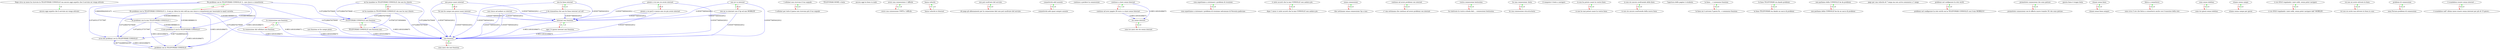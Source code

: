 digraph rawGraph {
"ancora oggi aspetto che il servizio mi venga attivato";"Dopo circa un mese ho ricevuto la TELEFONIAX CONSOLLE ma ancora oggi aspetto che il servizio mi venga attivato";"Ho problemi con la TELEFONIAX CONSOLLE 2.. non riesco a connettermi";"Ho problemi con la TELEFONIAX CONSOLLE 2.. il mio pc rileva la rete wifi ma non riesco a connettermi pur inserendo la wpa2 corretta";"I cellulari non ricevono il tuo segnale";"I cellulari per tutto il paese non ricevono più il tuo segnale";"non posso usare internet";"Se non ho campo non posso usare internet";"TELEFONIAX CONSOLLE non funziona";"TELEFONIAX CONSOLLE non funziona mai";"TELEFONIAX HOME e lenta";"ancora oggi la linea va male";"avere una connessione e' difficile";"avere una connessione UMTS e' difficile";"avrei dei problemi con la TELEFONIAX CONSOLLE";"bassa velocità";"bassa velocità in Internet";"non può usufruire del servizio";"chi paga gli abbonamenti per la connessione dati non può usufruire del servizio";"connettività adsl assente";"connettività adsl quasi sempre assente";"continuo a perdere la connessione";"continuo a stare senza Internet";"continuo ad aver pagato 20 euro e a stare senza Internet";"cosa aspettiamo a sistemare i problemi di ricezione";"cosa aspettiamo a sistemare i problemi di ricezione nelcomune di Noventa padovana";"vi siete accorti che la mia CONSOLLE non andava piu";"dopo 1 mese vi siete accorti che la mia CONSOLLE non andava piu";"senza connessione";"due settimane senza connessione 3g a casa";"continuo ad avere problemi con internet";"e' una settimana che continuo ad avere problemi con internet";"grazie a voi non cio avuto internet";"grazie a voi per2 e mezzo non cio piu avuto internet";"ho problemi con la mia TELEFONIAX CONSOLLE 1";"vostra connessione lentissima";"ho riattivato la vostra scheda dati.... connessione lentissima";"ho una connessione -lenta";"ho una connessione stra-stra-lenta";"il computer è lento a navigare";"il mio problema è con la TELEFONIAX CONSOLLE";"io non ho potuto usare la vostra linea";"io non ho mai potuto usare la vostra linea";"io non sto ancora usufruendo della linea";"io non sto ancora usufruendo della nuova linea";"l'apertura delle pagine è stralenta";"la linea ... e nemmeno funziona";"la linea mi è arrivata 5 giorni fà... e nemmeno funziona";"la connessione non funziona";"la connessione dal cellulare non funziona";"la linea TELEFONIAX sta dando problemi";"la linea TELEFONIAX sta dando un sacco di problemi";"mi ha mandato la TELEFONIAX CONSOLLE che non ho chiesto";"mi ha mandato la TELEFONIAX CONSOLLE che non ho mai chiesto";"non funziona se ho campo pieno";"non mi va internet";"non mi va internet con il 3g sul mio MOBILEE";"non parliamo della CONSOLLE ke da problemi";"non parliamo della CONSOLLE ke da un sacco di problemi";"non riesco ad andare su internet";"internet non funziona";"ogni 3 4 giorni internet non funziona";"pago per una velocità di 7 mega ma non arriva nemmeno a 1 mega";"problemi con la TELEFONIAX CONSOLLE";"problemi nel configurare la rete wii-fii";"problemi nel configurare la rete wii-fii con la TELEFONIAX CONSOLLE con il mio MOBILE-E";"promettete connessioni che sono pietose";"promettete connessioni con le offerte nuove tramite 3G che sono pietose";"questa linea è troppo lenta";"rimani senza linea";"rimani senza linea sempre";"fatica a connettersi";"sono circa 3 ore che fatica a connettersi anche con il massimo della rete";"non funziona";"sono mesi che non funziona";"sono senza telefono";"sono tre giorni senza telefono";"sto senza internet";"sono tre mesi che sto senza internet";"stiamo senza campo";"stiamo senza campo per giorni";"vi sto SOLO regalando i miei soldi, senza poter navigare";"vi sto SOLO regalando i miei soldi, senza poter navigare dall' MOBILEE";"voi non mi avete attivato la linea";"voi non mi avete mai attivato la linea in casa";"problemi di connessione";"zona Ferrara problemi di connessione";"non ho linea internet";"è da stamattina che non ho linea internet sul cell";"è scandaloso essere senza internet ...";"è scandaloso nell' ultimo mese essere senza internet per più di 15 giorni...";"Dopo circa un mese ho ricevuto la TELEFONIAX CONSOLLE ma ancora oggi aspetto che il servizio mi venga attivato" -> "ancora oggi aspetto che il servizio mi venga attivato" [label=1.0] [color=green]
"Ho problemi con la TELEFONIAX CONSOLLE 2.. il mio pc rileva la rete wifi ma non riesco a connettermi pur inserendo la wpa2 corretta" -> "Ho problemi con la TELEFONIAX CONSOLLE 2.. non riesco a connettermi" [label=1.0] [color=green]
"Ho problemi con la TELEFONIAX CONSOLLE 2.. non riesco a connettermi" -> "Ho problemi con la TELEFONIAX CONSOLLE 2.. il mio pc rileva la rete wifi ma non riesco a connettermi pur inserendo la wpa2 corretta" [label=1.0] [color=red]
"I cellulari per tutto il paese non ricevono più il tuo segnale" -> "I cellulari non ricevono il tuo segnale" [label=1.0] [color=green]
"I cellulari non ricevono il tuo segnale" -> "I cellulari per tutto il paese non ricevono più il tuo segnale" [label=1.0] [color=red]
"Se non ho campo non posso usare internet" -> "non posso usare internet" [label=1.0] [color=green]
"non posso usare internet" -> "Se non ho campo non posso usare internet" [label=1.0] [color=red]
"TELEFONIAX CONSOLLE non funziona mai" -> "TELEFONIAX CONSOLLE non funziona" [label=1.0] [color=green]
"TELEFONIAX CONSOLLE non funziona" -> "TELEFONIAX CONSOLLE non funziona mai" [label=1.0] [color=red]
"Ho problemi con la TELEFONIAX CONSOLLE 2.. non riesco a connettermi" -> "TELEFONIAX CONSOLLE non funziona" [label=0.972286476370649] [color=blue]
"avere una connessione UMTS e' difficile" -> "avere una connessione e' difficile" [label=1.0] [color=green]
"avere una connessione e' difficile" -> "avere una connessione UMTS e' difficile" [label=1.0] [color=red]
"Ho problemi con la TELEFONIAX CONSOLLE 2.. non riesco a connettermi" -> "avrei dei problemi con la TELEFONIAX CONSOLLE" [label=0.9724551377577997] [color=blue]
"bassa velocità in Internet" -> "bassa velocità" [label=1.0] [color=green]
"bassa velocità" -> "bassa velocità in Internet" [label=1.0] [color=red]
"chi paga gli abbonamenti per la connessione dati non può usufruire del servizio" -> "non può usufruire del servizio" [label=1.0] [color=green]
"non può usufruire del servizio" -> "chi paga gli abbonamenti per la connessione dati non può usufruire del servizio" [label=1.0] [color=red]
"connettività adsl quasi sempre assente" -> "connettività adsl assente" [label=1.0] [color=green]
"connettività adsl assente" -> "connettività adsl quasi sempre assente" [label=1.0] [color=red]
"continuo ad aver pagato 20 euro e a stare senza Internet" -> "continuo a stare senza Internet" [label=1.0] [color=green]
"continuo a stare senza Internet" -> "continuo ad aver pagato 20 euro e a stare senza Internet" [label=1.0] [color=red]
"cosa aspettiamo a sistemare i problemi di ricezione nelcomune di Noventa padovana" -> "cosa aspettiamo a sistemare i problemi di ricezione" [label=1.0] [color=green]
"cosa aspettiamo a sistemare i problemi di ricezione" -> "cosa aspettiamo a sistemare i problemi di ricezione nelcomune di Noventa padovana" [label=1.0] [color=red]
"dopo 1 mese vi siete accorti che la mia CONSOLLE non andava piu" -> "vi siete accorti che la mia CONSOLLE non andava piu" [label=1.0] [color=green]
"vi siete accorti che la mia CONSOLLE non andava piu" -> "dopo 1 mese vi siete accorti che la mia CONSOLLE non andava piu" [label=1.0] [color=red]
"due settimane senza connessione 3g a casa" -> "senza connessione" [label=1.0] [color=green]
"senza connessione" -> "due settimane senza connessione 3g a casa" [label=1.0] [color=red]
"e' una settimana che continuo ad avere problemi con internet" -> "continuo ad avere problemi con internet" [label=1.0] [color=green]
"continuo ad avere problemi con internet" -> "e' una settimana che continuo ad avere problemi con internet" [label=1.0] [color=red]
"grazie a voi per2 e mezzo non cio piu avuto internet" -> "grazie a voi non cio avuto internet" [label=1.0] [color=green]
"grazie a voi non cio avuto internet" -> "grazie a voi per2 e mezzo non cio piu avuto internet" [label=1.0] [color=red]
"ho problemi con la mia TELEFONIAX CONSOLLE 1" -> "avrei dei problemi con la TELEFONIAX CONSOLLE" [label=0.9724551377577997] [color=blue]
"Ho problemi con la TELEFONIAX CONSOLLE 2.. non riesco a connettermi" -> "ho problemi con la mia TELEFONIAX CONSOLLE 1" [label=0.9682099420201471] [color=blue]
"ho riattivato la vostra scheda dati.... connessione lentissima" -> "vostra connessione lentissima" [label=1.0] [color=green]
"vostra connessione lentissima" -> "ho riattivato la vostra scheda dati.... connessione lentissima" [label=1.0] [color=red]
"ho una connessione stra-stra-lenta" -> "ho una connessione -lenta" [label=1.0] [color=green]
"ho una connessione -lenta" -> "ho una connessione stra-stra-lenta" [label=1.0] [color=red]
"il mio problema è con la TELEFONIAX CONSOLLE" -> "avrei dei problemi con la TELEFONIAX CONSOLLE" [label=0.9677242889544105] [color=blue]
"ho problemi con la mia TELEFONIAX CONSOLLE 1" -> "il mio problema è con la TELEFONIAX CONSOLLE" [label=0.955881989880131] [color=blue]
"io non ho mai potuto usare la vostra linea" -> "io non ho potuto usare la vostra linea" [label=1.0] [color=green]
"io non ho potuto usare la vostra linea" -> "io non ho mai potuto usare la vostra linea" [label=1.0] [color=red]
"io non sto ancora usufruendo della nuova linea" -> "io non sto ancora usufruendo della linea" [label=1.0] [color=green]
"io non sto ancora usufruendo della linea" -> "io non sto ancora usufruendo della nuova linea" [label=1.0] [color=red]
"la linea mi è arrivata 5 giorni fà... e nemmeno funziona" -> "la linea ... e nemmeno funziona" [label=1.0] [color=green]
"la linea ... e nemmeno funziona" -> "la linea mi è arrivata 5 giorni fà... e nemmeno funziona" [label=1.0] [color=red]
"la connessione dal cellulare non funziona" -> "la connessione non funziona" [label=1.0] [color=green]
"la connessione non funziona" -> "la connessione dal cellulare non funziona" [label=1.0] [color=red]
"la linea TELEFONIAX sta dando un sacco di problemi" -> "la linea TELEFONIAX sta dando problemi" [label=1.0] [color=green]
"la linea TELEFONIAX sta dando problemi" -> "la linea TELEFONIAX sta dando un sacco di problemi" [label=1.0] [color=red]
"mi ha mandato la TELEFONIAX CONSOLLE che non ho mai chiesto" -> "mi ha mandato la TELEFONIAX CONSOLLE che non ho chiesto" [label=1.0] [color=green]
"mi ha mandato la TELEFONIAX CONSOLLE che non ho chiesto" -> "mi ha mandato la TELEFONIAX CONSOLLE che non ho mai chiesto" [label=1.0] [color=red]
"mi ha mandato la TELEFONIAX CONSOLLE che non ho chiesto" -> "TELEFONIAX CONSOLLE non funziona" [label=0.972286476370649] [color=blue]
"mi ha mandato la TELEFONIAX CONSOLLE che non ho mai chiesto" -> "TELEFONIAX CONSOLLE non funziona mai" [label=0.9790725739500604] [color=blue]
"non mi va internet con il 3g sul mio MOBILEE" -> "non mi va internet" [label=1.0] [color=green]
"non mi va internet" -> "non mi va internet con il 3g sul mio MOBILEE" [label=1.0] [color=red]
"non parliamo della CONSOLLE ke da un sacco di problemi" -> "non parliamo della CONSOLLE ke da problemi" [label=1.0] [color=green]
"non parliamo della CONSOLLE ke da problemi" -> "non parliamo della CONSOLLE ke da un sacco di problemi" [label=1.0] [color=red]
"ogni 3 4 giorni internet non funziona" -> "internet non funziona" [label=1.0] [color=green]
"internet non funziona" -> "ogni 3 4 giorni internet non funziona" [label=1.0] [color=red]
"grazie a voi non cio avuto internet" -> "internet non funziona" [label=0.9559776850432912] [color=blue]
"non riesco ad andare su internet" -> "internet non funziona" [label=0.9559776850432912] [color=blue]
"non posso usare internet" -> "internet non funziona" [label=0.9559776850432912] [color=blue]
"non mi va internet" -> "internet non funziona" [label=0.9559776850432912] [color=blue]
"il mio problema è con la TELEFONIAX CONSOLLE" -> "problemi con la TELEFONIAX CONSOLLE" [label=0.9851149181696673] [color=blue]
"Ho problemi con la TELEFONIAX CONSOLLE 2.. non riesco a connettermi" -> "problemi con la TELEFONIAX CONSOLLE" [label=0.9851149181696673] [color=blue]
"problemi con la TELEFONIAX CONSOLLE" -> "avrei dei problemi con la TELEFONIAX CONSOLLE" [label=0.9677242889544105] [color=blue]
"avrei dei problemi con la TELEFONIAX CONSOLLE" -> "problemi con la TELEFONIAX CONSOLLE" [label=0.9851149181696673] [color=blue]
"ho problemi con la mia TELEFONIAX CONSOLLE 1" -> "problemi con la TELEFONIAX CONSOLLE" [label=0.9851149181696673] [color=blue]
"problemi nel configurare la rete wii-fii con la TELEFONIAX CONSOLLE con il mio MOBILE-E" -> "problemi nel configurare la rete wii-fii" [label=1.0] [color=green]
"problemi nel configurare la rete wii-fii" -> "problemi nel configurare la rete wii-fii con la TELEFONIAX CONSOLLE con il mio MOBILE-E" [label=1.0] [color=red]
"promettete connessioni con le offerte nuove tramite 3G che sono pietose" -> "promettete connessioni che sono pietose" [label=1.0] [color=green]
"promettete connessioni che sono pietose" -> "promettete connessioni con le offerte nuove tramite 3G che sono pietose" [label=1.0] [color=red]
"rimani senza linea sempre" -> "rimani senza linea" [label=1.0] [color=green]
"rimani senza linea" -> "rimani senza linea sempre" [label=1.0] [color=red]
"sono circa 3 ore che fatica a connettersi anche con il massimo della rete" -> "fatica a connettersi" [label=1.0] [color=green]
"fatica a connettersi" -> "sono circa 3 ore che fatica a connettersi anche con il massimo della rete" [label=1.0] [color=red]
"sono mesi che non funziona" -> "non funziona" [label=1.0] [color=green]
"non funziona" -> "sono mesi che non funziona" [label=1.0] [color=red]
"TELEFONIAX CONSOLLE non funziona" -> "non funziona" [label=0.9851149181696673] [color=blue]
"la connessione non funziona" -> "non funziona" [label=0.9851149181696673] [color=blue]
"non funziona se ho campo pieno" -> "non funziona" [label=0.9851149181696673] [color=blue]
"internet non funziona" -> "non funziona" [label=0.9851149181696673] [color=blue]
"sono tre giorni senza telefono" -> "sono senza telefono" [label=1.0] [color=green]
"sono senza telefono" -> "sono tre giorni senza telefono" [label=1.0] [color=red]
"sono tre mesi che sto senza internet" -> "sto senza internet" [label=1.0] [color=green]
"sto senza internet" -> "sono tre mesi che sto senza internet" [label=1.0] [color=red]
"continuo a stare senza Internet" -> "sto senza internet" [label=0.9851149181696673] [color=blue]
"stiamo senza campo per giorni" -> "stiamo senza campo" [label=1.0] [color=green]
"stiamo senza campo" -> "stiamo senza campo per giorni" [label=1.0] [color=red]
"vi sto SOLO regalando i miei soldi, senza poter navigare dall' MOBILEE" -> "vi sto SOLO regalando i miei soldi, senza poter navigare" [label=1.0] [color=green]
"vi sto SOLO regalando i miei soldi, senza poter navigare" -> "vi sto SOLO regalando i miei soldi, senza poter navigare dall' MOBILEE" [label=1.0] [color=red]
"voi non mi avete mai attivato la linea in casa" -> "voi non mi avete attivato la linea" [label=1.0] [color=green]
"voi non mi avete attivato la linea" -> "voi non mi avete mai attivato la linea in casa" [label=1.0] [color=red]
"zona Ferrara problemi di connessione" -> "problemi di connessione" [label=1.0] [color=green]
"problemi di connessione" -> "zona Ferrara problemi di connessione" [label=1.0] [color=red]
"è da stamattina che non ho linea internet sul cell" -> "non ho linea internet" [label=1.0] [color=green]
"non ho linea internet" -> "è da stamattina che non ho linea internet sul cell" [label=1.0] [color=red]
"non ho linea internet" -> "internet non funziona" [label=0.9559776850432912] [color=blue]
"è scandaloso nell' ultimo mese essere senza internet per più di 15 giorni..." -> "è scandaloso essere senza internet ..." [label=1.0] [color=green]
"è scandaloso essere senza internet ..." -> "è scandaloso nell' ultimo mese essere senza internet per più di 15 giorni..." [label=1.0] [color=red]
"Ho problemi con la TELEFONIAX CONSOLLE 2.. non riesco a connettermi" -> "non funziona" [label=0.972286476370649] [color=blue]
"Ho problemi con la TELEFONIAX CONSOLLE 2.. non riesco a connettermi" -> "il mio problema è con la TELEFONIAX CONSOLLE" [label=0.955881989880131] [color=blue]
"Ho problemi con la TELEFONIAX CONSOLLE 2.. il mio pc rileva la rete wifi ma non riesco a connettermi pur inserendo la wpa2 corretta" -> "problemi con la TELEFONIAX CONSOLLE" [label=0.9851149181696673] [color=blue]
"Ho problemi con la TELEFONIAX CONSOLLE 2.. il mio pc rileva la rete wifi ma non riesco a connettermi pur inserendo la wpa2 corretta" -> "avrei dei problemi con la TELEFONIAX CONSOLLE" [label=0.972286476370649] [color=blue]
"Ho problemi con la TELEFONIAX CONSOLLE 2.. il mio pc rileva la rete wifi ma non riesco a connettermi pur inserendo la wpa2 corretta" -> "non funziona" [label=0.972286476370649] [color=blue]
"Ho problemi con la TELEFONIAX CONSOLLE 2.. il mio pc rileva la rete wifi ma non riesco a connettermi pur inserendo la wpa2 corretta" -> "il mio problema è con la TELEFONIAX CONSOLLE" [label=0.955881989880131] [color=blue]
"Ho problemi con la TELEFONIAX CONSOLLE 2.. il mio pc rileva la rete wifi ma non riesco a connettermi pur inserendo la wpa2 corretta" -> "TELEFONIAX CONSOLLE non funziona" [label=0.955881989880131] [color=blue]
"Ho problemi con la TELEFONIAX CONSOLLE 2.. il mio pc rileva la rete wifi ma non riesco a connettermi pur inserendo la wpa2 corretta" -> "ho problemi con la mia TELEFONIAX CONSOLLE 1" [label=0.955881989880131] [color=blue]
"non posso usare internet" -> "non funziona" [label=0.9559776850432912] [color=blue]
"Se non ho campo non posso usare internet" -> "non funziona" [label=0.9559776850432912] [color=blue]
"Se non ho campo non posso usare internet" -> "internet non funziona" [label=0.9559776850432912] [color=blue]
"TELEFONIAX CONSOLLE non funziona mai" -> "non funziona" [label=0.9851149181696673] [color=blue]
"continuo ad aver pagato 20 euro e a stare senza Internet" -> "sto senza internet" [label=0.9851149181696673] [color=blue]
"grazie a voi non cio avuto internet" -> "non funziona" [label=0.9559776850432912] [color=blue]
"grazie a voi per2 e mezzo non cio piu avuto internet" -> "non funziona" [label=0.9559776850432912] [color=blue]
"grazie a voi per2 e mezzo non cio piu avuto internet" -> "internet non funziona" [label=0.9559776850432912] [color=blue]
"la connessione dal cellulare non funziona" -> "non funziona" [label=0.9851149181696673] [color=blue]
"mi ha mandato la TELEFONIAX CONSOLLE che non ho chiesto" -> "non funziona" [label=0.972286476370649] [color=blue]
"mi ha mandato la TELEFONIAX CONSOLLE che non ho mai chiesto" -> "non funziona" [label=0.972286476370649] [color=blue]
"mi ha mandato la TELEFONIAX CONSOLLE che non ho mai chiesto" -> "TELEFONIAX CONSOLLE non funziona" [label=0.972286476370649] [color=blue]
"non mi va internet" -> "non funziona" [label=0.9559776850432912] [color=blue]
"non mi va internet con il 3g sul mio MOBILEE" -> "non funziona" [label=0.9559776850432912] [color=blue]
"non mi va internet con il 3g sul mio MOBILEE" -> "internet non funziona" [label=0.9559776850432912] [color=blue]
"non riesco ad andare su internet" -> "non funziona" [label=0.9559776850432912] [color=blue]
"ogni 3 4 giorni internet non funziona" -> "non funziona" [label=0.9851149181696673] [color=blue]
"non ho linea internet" -> "non funziona" [label=0.9559776850432912] [color=blue]
"è da stamattina che non ho linea internet sul cell" -> "non funziona" [label=0.9559776850432912] [color=blue]
"è da stamattina che non ho linea internet sul cell" -> "internet non funziona" [label=0.9559776850432912] [color=blue]
}